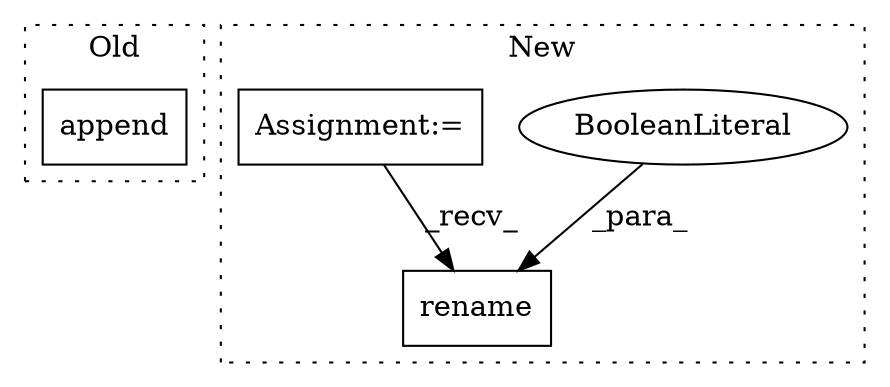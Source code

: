 digraph G {
subgraph cluster0 {
1 [label="append" a="32" s="9375,9423" l="14,2" shape="box"];
label = "Old";
style="dotted";
}
subgraph cluster1 {
2 [label="rename" a="32" s="9759,9775" l="7,1" shape="box"];
3 [label="BooleanLiteral" a="9" s="9771" l="4" shape="ellipse"];
4 [label="Assignment:=" a="7" s="8751" l="1" shape="box"];
label = "New";
style="dotted";
}
3 -> 2 [label="_para_"];
4 -> 2 [label="_recv_"];
}